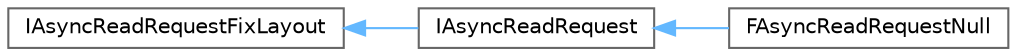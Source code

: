 digraph "Graphical Class Hierarchy"
{
 // INTERACTIVE_SVG=YES
 // LATEX_PDF_SIZE
  bgcolor="transparent";
  edge [fontname=Helvetica,fontsize=10,labelfontname=Helvetica,labelfontsize=10];
  node [fontname=Helvetica,fontsize=10,shape=box,height=0.2,width=0.4];
  rankdir="LR";
  Node0 [id="Node000000",label="IAsyncReadRequestFixLayout",height=0.2,width=0.4,color="grey40", fillcolor="white", style="filled",URL="$de/db5/classIAsyncReadRequestFixLayout.html",tooltip=" "];
  Node0 -> Node1 [id="edge5327_Node000000_Node000001",dir="back",color="steelblue1",style="solid",tooltip=" "];
  Node1 [id="Node000001",label="IAsyncReadRequest",height=0.2,width=0.4,color="grey40", fillcolor="white", style="filled",URL="$db/d75/classIAsyncReadRequest.html",tooltip=" "];
  Node1 -> Node2 [id="edge5328_Node000001_Node000002",dir="back",color="steelblue1",style="solid",tooltip=" "];
  Node2 [id="Node000002",label="FAsyncReadRequestNull",height=0.2,width=0.4,color="grey40", fillcolor="white", style="filled",URL="$d1/d24/classFAsyncReadRequestNull.html",tooltip="IAsyncReadRequest returned from FAsyncReadFileHandleNull; guaranteed to be a cancelled readrequest wi..."];
}

